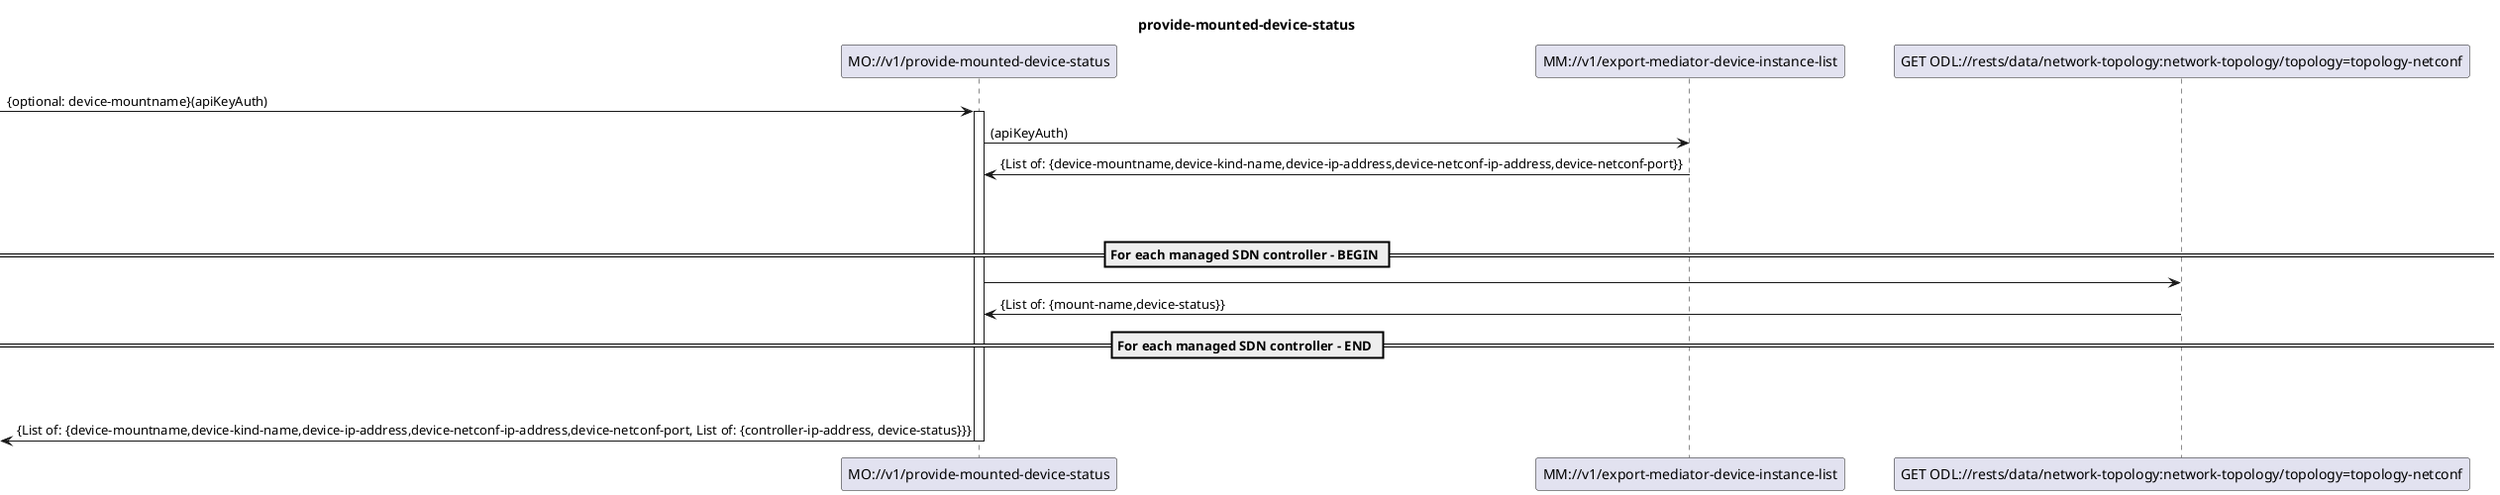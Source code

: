 @startuml

skinparam responseMessageBelowArrow true

title provide-mounted-device-status


skinparam ParticipantPadding 20
skinparam BoxPadding 20

participant     "MO://v1/provide-mounted-device-status" as A

participant     "MM://v1/export-mediator-device-instance-list" as B
participant     "GET ODL://rests/data/network-topology:network-topology/topology=topology-netconf" as C

[-> "A": {optional: device-mountname}(apiKeyAuth)
activate "A"
A -> B: (apiKeyAuth)
B -> A: {List of: {device-mountname,device-kind-name,device-ip-address,device-netconf-ip-address,device-netconf-port}}

|||
|||

== For each managed SDN controller - BEGIN ==
A -> C
C -> A: {List of: {mount-name,device-status}}
== For each managed SDN controller - END ==

|||
|||


A ->[: {List of: {device-mountname,device-kind-name,device-ip-address,device-netconf-ip-address,device-netconf-port, List of: {controller-ip-address, device-status}}}
deactivate "A"